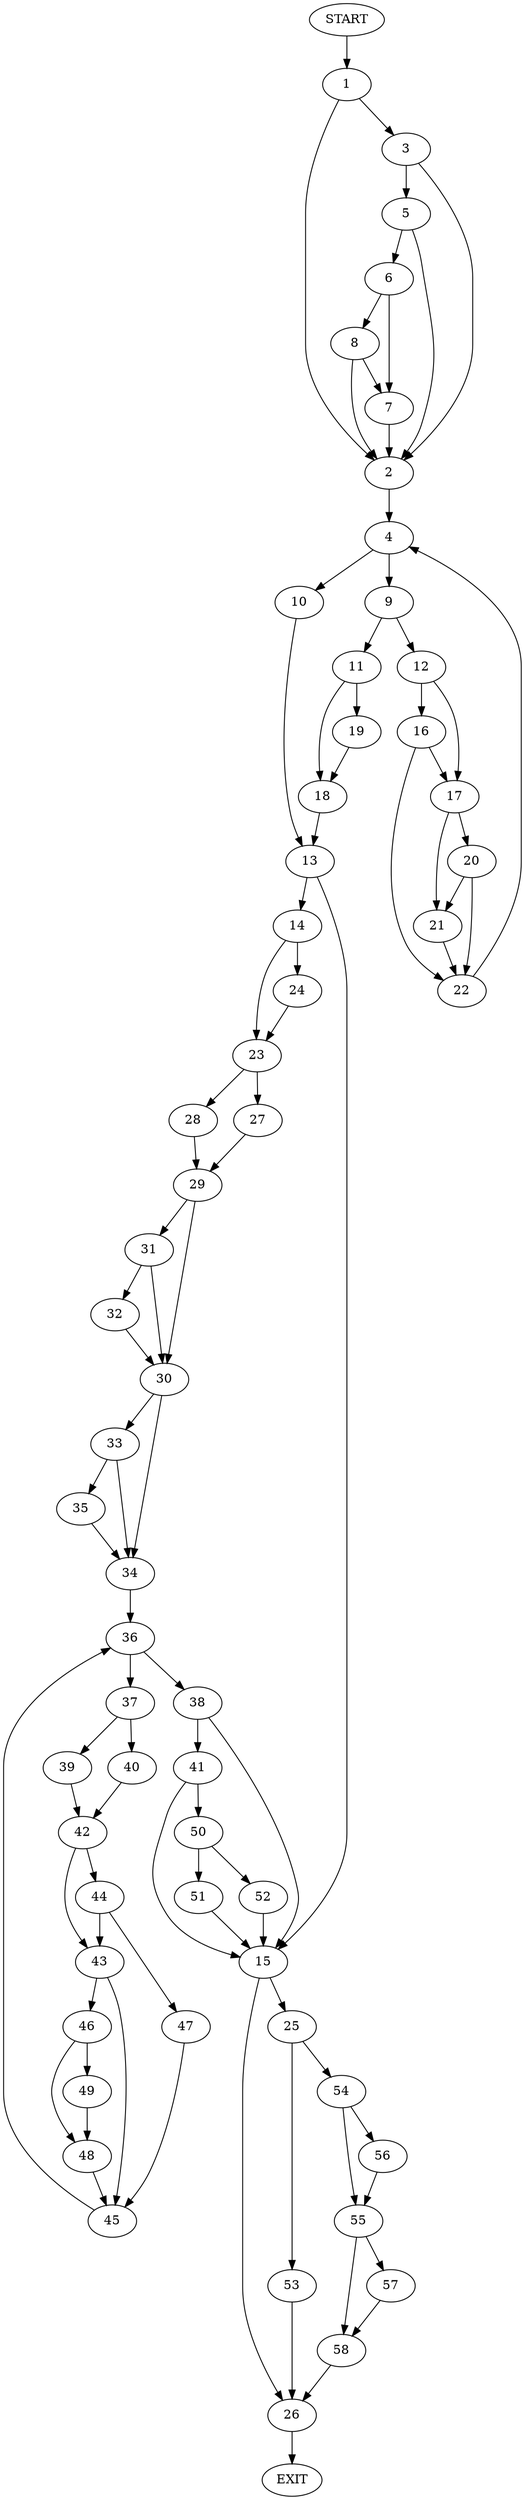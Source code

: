 digraph {
0 [label="START"]
59 [label="EXIT"]
0 -> 1
1 -> 2
1 -> 3
2 -> 4
3 -> 5
3 -> 2
5 -> 6
5 -> 2
6 -> 7
6 -> 8
7 -> 2
8 -> 7
8 -> 2
4 -> 9
4 -> 10
9 -> 11
9 -> 12
10 -> 13
13 -> 14
13 -> 15
12 -> 16
12 -> 17
11 -> 18
11 -> 19
19 -> 18
18 -> 13
17 -> 20
17 -> 21
16 -> 17
16 -> 22
22 -> 4
21 -> 22
20 -> 21
20 -> 22
14 -> 23
14 -> 24
15 -> 25
15 -> 26
23 -> 27
23 -> 28
24 -> 23
28 -> 29
27 -> 29
29 -> 30
29 -> 31
31 -> 30
31 -> 32
30 -> 33
30 -> 34
32 -> 30
33 -> 35
33 -> 34
34 -> 36
35 -> 34
36 -> 37
36 -> 38
37 -> 39
37 -> 40
38 -> 15
38 -> 41
39 -> 42
40 -> 42
42 -> 43
42 -> 44
43 -> 45
43 -> 46
44 -> 43
44 -> 47
47 -> 45
45 -> 36
46 -> 48
46 -> 49
48 -> 45
49 -> 48
41 -> 15
41 -> 50
50 -> 51
50 -> 52
52 -> 15
51 -> 15
26 -> 59
25 -> 53
25 -> 54
53 -> 26
54 -> 55
54 -> 56
56 -> 55
55 -> 57
55 -> 58
58 -> 26
57 -> 58
}
